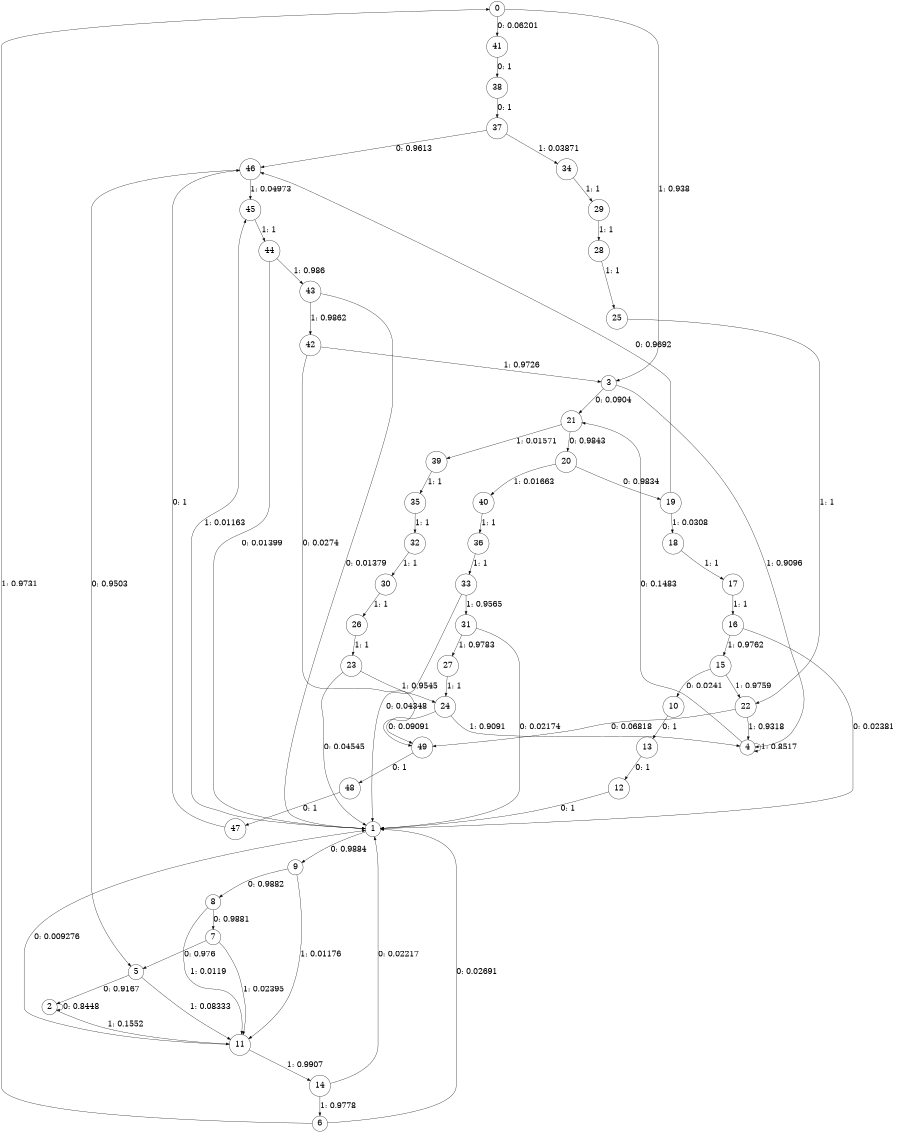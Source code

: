digraph "ch4_face_grouped_diff_L13" {
size = "6,8.5";
ratio = "fill";
node [shape = circle];
node [fontsize = 24];
edge [fontsize = 24];
0 -> 41 [label = "0: 0.06201  "];
0 -> 3 [label = "1: 0.938    "];
1 -> 9 [label = "0: 0.9884   "];
1 -> 45 [label = "1: 0.01163  "];
2 -> 2 [label = "0: 0.8448   "];
2 -> 11 [label = "1: 0.1552   "];
3 -> 21 [label = "0: 0.0904   "];
3 -> 4 [label = "1: 0.9096   "];
4 -> 21 [label = "0: 0.1483   "];
4 -> 4 [label = "1: 0.8517   "];
5 -> 2 [label = "0: 0.9167   "];
5 -> 11 [label = "1: 0.08333  "];
6 -> 1 [label = "0: 0.02691  "];
6 -> 0 [label = "1: 0.9731   "];
7 -> 5 [label = "0: 0.976    "];
7 -> 11 [label = "1: 0.02395  "];
8 -> 7 [label = "0: 0.9881   "];
8 -> 11 [label = "1: 0.0119   "];
9 -> 8 [label = "0: 0.9882   "];
9 -> 11 [label = "1: 0.01176  "];
10 -> 13 [label = "0: 1        "];
11 -> 1 [label = "0: 0.009276  "];
11 -> 14 [label = "1: 0.9907   "];
12 -> 1 [label = "0: 1        "];
13 -> 12 [label = "0: 1        "];
14 -> 1 [label = "0: 0.02217  "];
14 -> 6 [label = "1: 0.9778   "];
15 -> 10 [label = "0: 0.0241   "];
15 -> 22 [label = "1: 0.9759   "];
16 -> 1 [label = "0: 0.02381  "];
16 -> 15 [label = "1: 0.9762   "];
17 -> 16 [label = "1: 1        "];
18 -> 17 [label = "1: 1        "];
19 -> 46 [label = "0: 0.9692   "];
19 -> 18 [label = "1: 0.0308   "];
20 -> 19 [label = "0: 0.9834   "];
20 -> 40 [label = "1: 0.01663  "];
21 -> 20 [label = "0: 0.9843   "];
21 -> 39 [label = "1: 0.01571  "];
22 -> 49 [label = "0: 0.06818  "];
22 -> 4 [label = "1: 0.9318   "];
23 -> 1 [label = "0: 0.04545  "];
23 -> 24 [label = "1: 0.9545   "];
24 -> 49 [label = "0: 0.09091  "];
24 -> 4 [label = "1: 0.9091   "];
25 -> 22 [label = "1: 1        "];
26 -> 23 [label = "1: 1        "];
27 -> 24 [label = "1: 1        "];
28 -> 25 [label = "1: 1        "];
29 -> 28 [label = "1: 1        "];
30 -> 26 [label = "1: 1        "];
31 -> 1 [label = "0: 0.02174  "];
31 -> 27 [label = "1: 0.9783   "];
32 -> 30 [label = "1: 1        "];
33 -> 1 [label = "0: 0.04348  "];
33 -> 31 [label = "1: 0.9565   "];
34 -> 29 [label = "1: 1        "];
35 -> 32 [label = "1: 1        "];
36 -> 33 [label = "1: 1        "];
37 -> 46 [label = "0: 0.9613   "];
37 -> 34 [label = "1: 0.03871  "];
38 -> 37 [label = "0: 1        "];
39 -> 35 [label = "1: 1        "];
40 -> 36 [label = "1: 1        "];
41 -> 38 [label = "0: 1        "];
42 -> 49 [label = "0: 0.0274   "];
42 -> 3 [label = "1: 0.9726   "];
43 -> 1 [label = "0: 0.01379  "];
43 -> 42 [label = "1: 0.9862   "];
44 -> 1 [label = "0: 0.01399  "];
44 -> 43 [label = "1: 0.986    "];
45 -> 44 [label = "1: 1        "];
46 -> 5 [label = "0: 0.9503   "];
46 -> 45 [label = "1: 0.04973  "];
47 -> 46 [label = "0: 1        "];
48 -> 47 [label = "0: 1        "];
49 -> 48 [label = "0: 1        "];
}